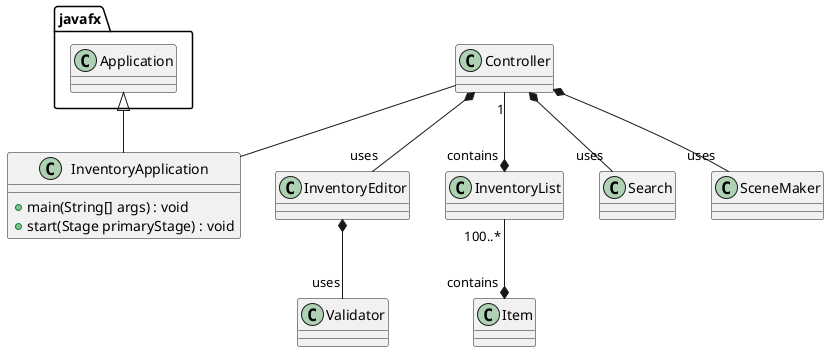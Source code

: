 @startuml
'https://plantuml.com/class-diagram
class Controller {

}


class InventoryApplication {
 + main(String[] args) : void
 + start(Stage primaryStage) : void
}

class InventoryEditor {

}

class InventoryList {

}

class Item {

}

class Search {

}

class Validator {

}

class SceneMaker {

}

javafx.Application <|-- InventoryApplication
Controller -- InventoryApplication
Controller *-- "uses"Search
Controller *-- "uses"InventoryEditor
Controller *-- "uses"SceneMaker
Controller"1" --* "contains"InventoryList
InventoryList "100..*"--* "contains" Item
InventoryEditor *-- "uses" Validator
@enduml